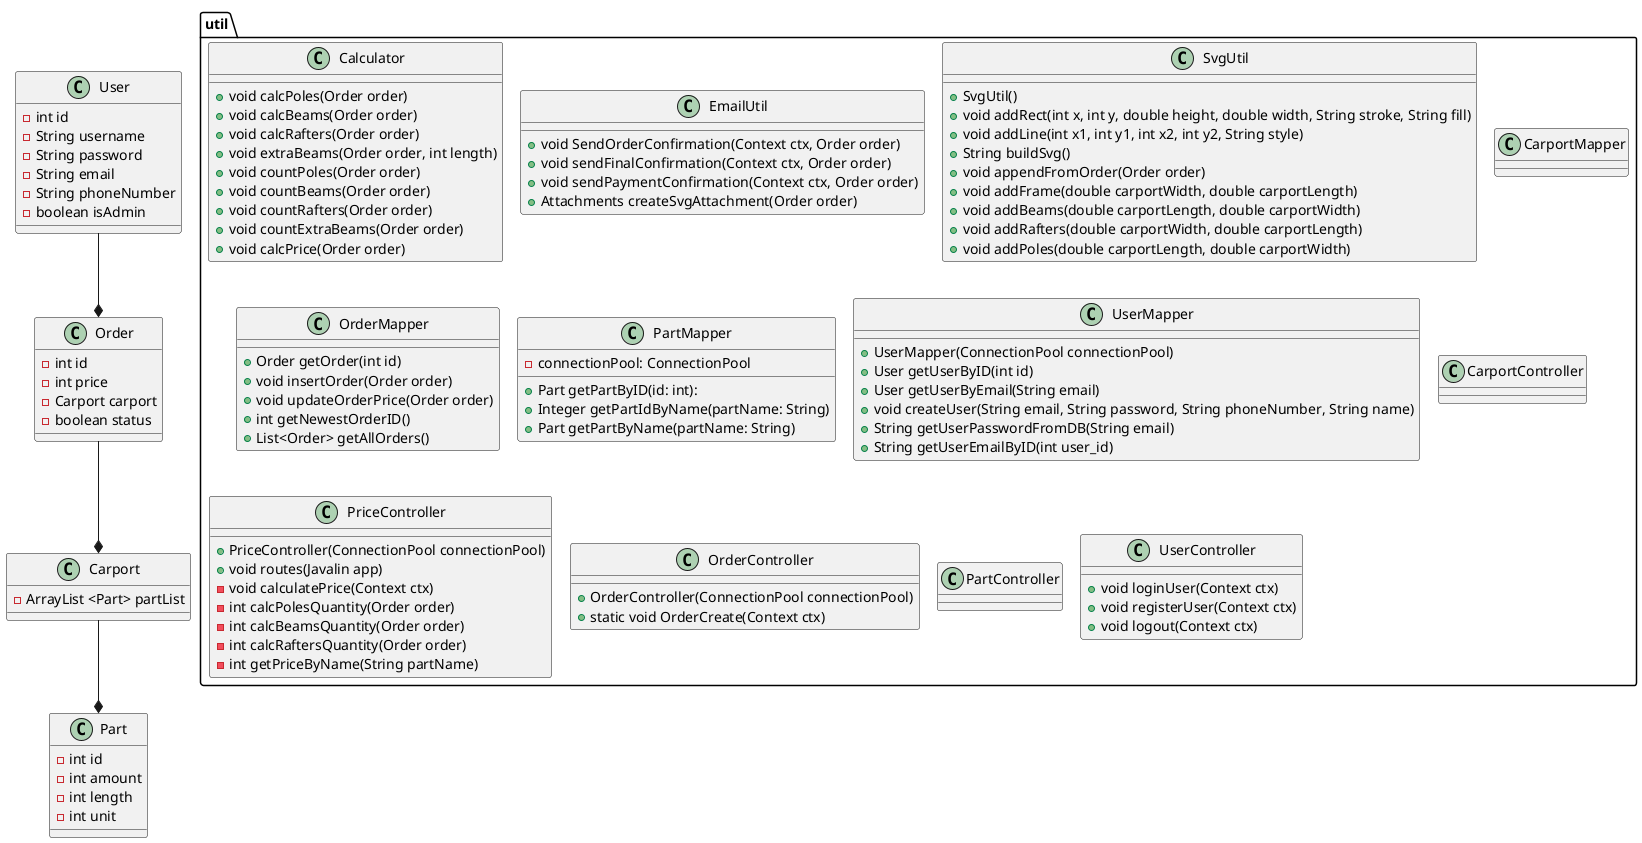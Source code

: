 @startuml
!pragma layout smetana

User --* Order
Order --* Carport
Carport --* Part

Class User {
- int id
- String username
- String password
- String email
- String phoneNumber
- boolean isAdmin
}

Class Order {
- int id
- int price
- Carport carport
- boolean status
}

Class Part {
- int id
- int amount
- int length
- int unit
}

Class Carport {
- ArrayList <Part> partList
}

Package util {
class Calculator{
+void calcPoles(Order order)
+void calcBeams(Order order)
+void calcRafters(Order order)
+void extraBeams(Order order, int length)
+void countPoles(Order order)
+void countBeams(Order order)
+void countRafters(Order order)
+void countExtraBeams(Order order)
+void calcPrice(Order order)
}

class EmailUtil {
    +void SendOrderConfirmation(Context ctx, Order order)
    +void sendFinalConfirmation(Context ctx, Order order)
    +void sendPaymentConfirmation(Context ctx, Order order)
    +Attachments createSvgAttachment(Order order)
}

class SvgUtil {
    +SvgUtil()
    +void addRect(int x, int y, double height, double width, String stroke, String fill)
    +void addLine(int x1, int y1, int x2, int y2, String style)
    +String buildSvg()
    +void appendFromOrder(Order order)
    +void addFrame(double carportWidth, double carportLength)
    +void addBeams(double carportLength, double carportWidth)
    +void addRafters(double carportWidth, double carportLength)
    +void addPoles(double carportLength, double carportWidth)
}

Class CarportMapper{

}

class OrderMapper{
+Order getOrder(int id)
+void insertOrder(Order order)
+void updateOrderPrice(Order order)
+int getNewestOrderID()
+List<Order> getAllOrders()
}

class PartMapper {
  - connectionPool: ConnectionPool
  + Part getPartByID(id: int):
  + Integer getPartIdByName(partName: String)
  + Part getPartByName(partName: String)
}

class UserMapper {
    +UserMapper(ConnectionPool connectionPool)
    +User getUserByID(int id)
    +User getUserByEmail(String email)
    +void createUser(String email, String password, String phoneNumber, String name)
    +String getUserPasswordFromDB(String email)
    +String getUserEmailByID(int user_id)
}

Class CarportController{

}

class PriceController {
    +PriceController(ConnectionPool connectionPool)
    +void routes(Javalin app)
    -void calculatePrice(Context ctx)
    -int calcPolesQuantity(Order order)
    -int calcBeamsQuantity(Order order)
    -int calcRaftersQuantity(Order order)
    -int getPriceByName(String partName)
}

class OrderController {
    +OrderController(ConnectionPool connectionPool)
    +static void OrderCreate(Context ctx)
}

Class PartController{

}

Class UserController{
+void loginUser(Context ctx)
+void registerUser(Context ctx)
+void logout(Context ctx)
}

}
@enduml
